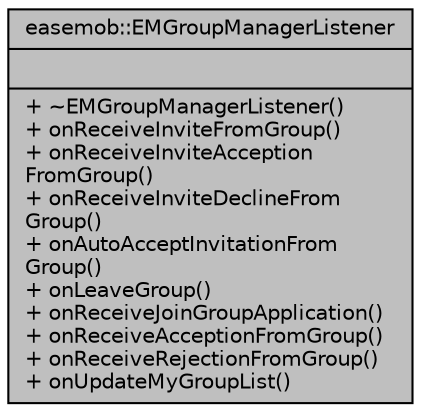 digraph "easemob::EMGroupManagerListener"
{
  edge [fontname="Helvetica",fontsize="10",labelfontname="Helvetica",labelfontsize="10"];
  node [fontname="Helvetica",fontsize="10",shape=record];
  Node1 [label="{easemob::EMGroupManagerListener\n||+ ~EMGroupManagerListener()\l+ onReceiveInviteFromGroup()\l+ onReceiveInviteAcception\lFromGroup()\l+ onReceiveInviteDeclineFrom\lGroup()\l+ onAutoAcceptInvitationFrom\lGroup()\l+ onLeaveGroup()\l+ onReceiveJoinGroupApplication()\l+ onReceiveAcceptionFromGroup()\l+ onReceiveRejectionFromGroup()\l+ onUpdateMyGroupList()\l}",height=0.2,width=0.4,color="black", fillcolor="grey75", style="filled" fontcolor="black"];
}
